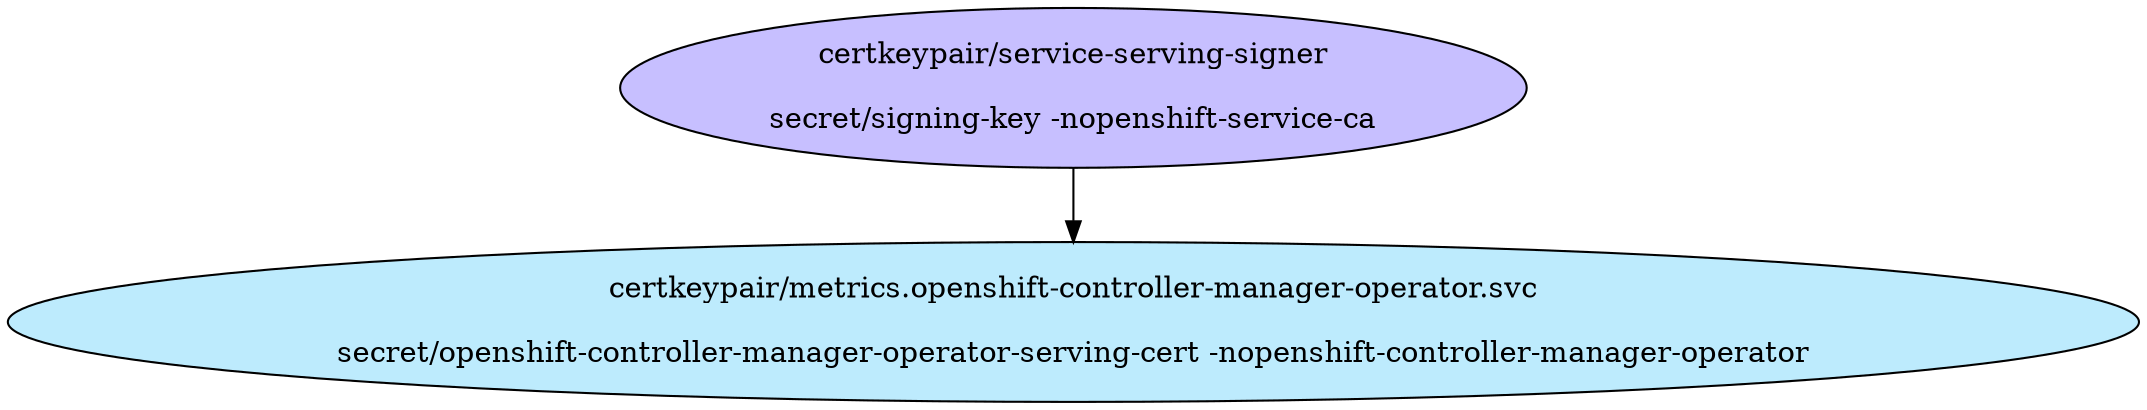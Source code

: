 digraph "Local Certificate" {
  // Node definitions.
  1 [
    label="certkeypair/service-serving-signer\n\nsecret/signing-key -nopenshift-service-ca\n"
    style=filled
    fillcolor="#c7bfff"
  ];
  41 [
    label="certkeypair/metrics.openshift-controller-manager-operator.svc\n\nsecret/openshift-controller-manager-operator-serving-cert -nopenshift-controller-manager-operator\n"
    style=filled
    fillcolor="#bdebfd"
  ];

  // Edge definitions.
  1 -> 41;
}